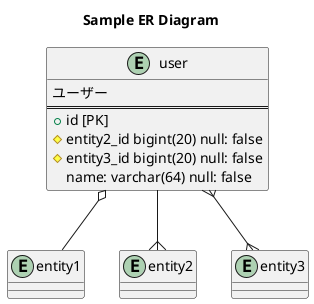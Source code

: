 @startuml

title Sample ER Diagram
entity "user" {
    ユーザー
    ==
    + id [PK]
    # entity2_id bigint(20) null: false
    # entity3_id bigint(20) null: false
    name: varchar(64) null: false
}

entity "entity1" {
}

entity "entity2" {
}

entity "entity3" {
}

user o-- entity1
user --{ entity2
user }--{ entity3

@enduml